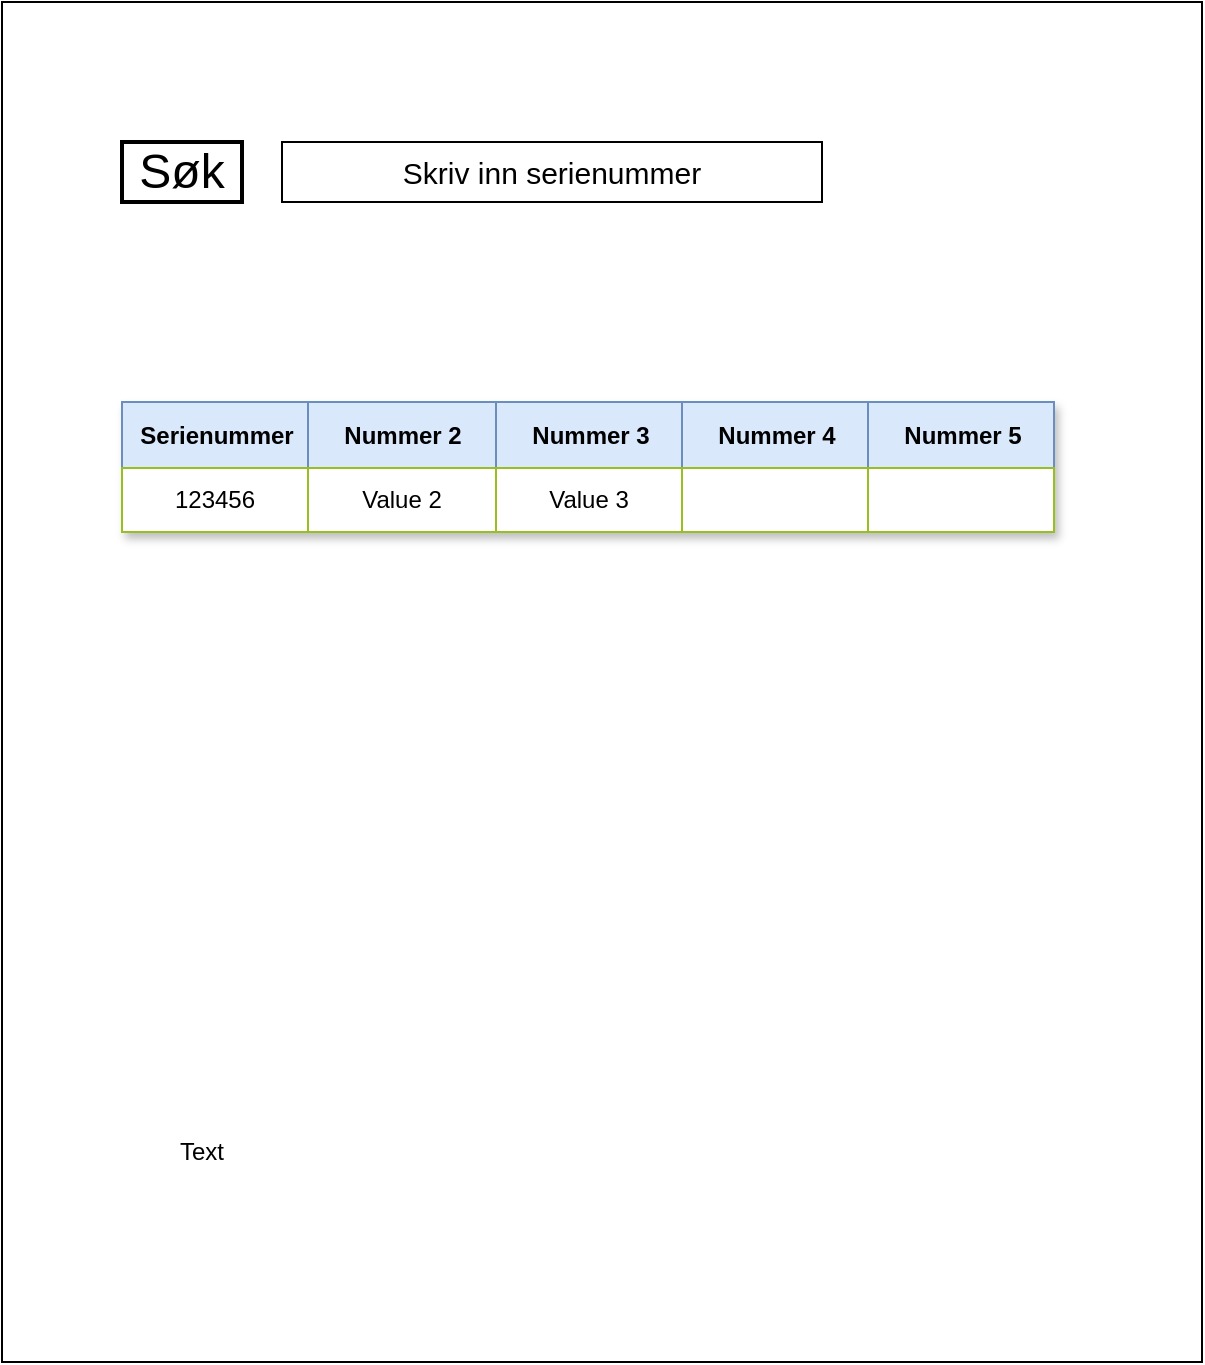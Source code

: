 <mxfile version="23.0.2" type="github">
  <diagram name="Page-1" id="Ja1u6rrKjK_c4OcnhDjC">
    <mxGraphModel dx="2074" dy="1103" grid="1" gridSize="10" guides="1" tooltips="1" connect="1" arrows="1" fold="1" page="1" pageScale="1" pageWidth="1169" pageHeight="827" math="0" shadow="0">
      <root>
        <mxCell id="0" />
        <mxCell id="1" parent="0" />
        <mxCell id="Iun9FfVoCLrFuCCZVWFo-2" value="" style="rounded=0;whiteSpace=wrap;html=1;" vertex="1" parent="1">
          <mxGeometry x="80" y="80" width="600" height="680" as="geometry" />
        </mxCell>
        <mxCell id="Iun9FfVoCLrFuCCZVWFo-3" value="&lt;font style=&quot;font-size: 24px;&quot;&gt;Søk&lt;/font&gt;" style="text;html=1;strokeColor=default;fillColor=none;align=center;verticalAlign=middle;whiteSpace=wrap;rounded=0;strokeWidth=2;" vertex="1" parent="1">
          <mxGeometry x="140" y="150" width="60" height="30" as="geometry" />
        </mxCell>
        <mxCell id="Iun9FfVoCLrFuCCZVWFo-4" value="&lt;font style=&quot;font-size: 15px;&quot;&gt;Skriv inn serienummer&lt;br&gt;&lt;/font&gt;" style="text;html=1;strokeColor=default;fillColor=none;align=center;verticalAlign=middle;whiteSpace=wrap;rounded=0;" vertex="1" parent="1">
          <mxGeometry x="220" y="150" width="270" height="30" as="geometry" />
        </mxCell>
        <mxCell id="Iun9FfVoCLrFuCCZVWFo-5" value="Text" style="text;html=1;strokeColor=none;fillColor=none;align=center;verticalAlign=middle;whiteSpace=wrap;rounded=0;" vertex="1" parent="1">
          <mxGeometry x="150" y="640" width="60" height="30" as="geometry" />
        </mxCell>
        <mxCell id="Iun9FfVoCLrFuCCZVWFo-6" value="Assets" style="childLayout=tableLayout;recursiveResize=0;strokeColor=#98bf21;fillColor=#A7C942;shadow=1;" vertex="1" parent="1">
          <mxGeometry x="140" y="280" width="466" height="65" as="geometry" />
        </mxCell>
        <mxCell id="Iun9FfVoCLrFuCCZVWFo-7" style="shape=tableRow;horizontal=0;startSize=0;swimlaneHead=0;swimlaneBody=0;top=0;left=0;bottom=0;right=0;dropTarget=0;collapsible=0;recursiveResize=0;expand=0;fontStyle=0;strokeColor=#6c8ebf;fillColor=#dae8fc;" vertex="1" parent="Iun9FfVoCLrFuCCZVWFo-6">
          <mxGeometry width="466" height="33" as="geometry" />
        </mxCell>
        <mxCell id="Iun9FfVoCLrFuCCZVWFo-8" value="Serienummer" style="connectable=0;recursiveResize=0;strokeColor=#6c8ebf;fillColor=#dae8fc;align=center;fontStyle=1;html=1;" vertex="1" parent="Iun9FfVoCLrFuCCZVWFo-7">
          <mxGeometry width="93" height="33" as="geometry">
            <mxRectangle width="93" height="33" as="alternateBounds" />
          </mxGeometry>
        </mxCell>
        <mxCell id="Iun9FfVoCLrFuCCZVWFo-9" value="Nummer 2" style="connectable=0;recursiveResize=0;strokeColor=#6c8ebf;fillColor=#dae8fc;align=center;fontStyle=1;html=1;" vertex="1" parent="Iun9FfVoCLrFuCCZVWFo-7">
          <mxGeometry x="93" width="94" height="33" as="geometry">
            <mxRectangle width="94" height="33" as="alternateBounds" />
          </mxGeometry>
        </mxCell>
        <mxCell id="Iun9FfVoCLrFuCCZVWFo-10" value="Nummer 3" style="connectable=0;recursiveResize=0;strokeColor=#6c8ebf;fillColor=#dae8fc;align=center;fontStyle=1;html=1;" vertex="1" parent="Iun9FfVoCLrFuCCZVWFo-7">
          <mxGeometry x="187" width="93" height="33" as="geometry">
            <mxRectangle width="93" height="33" as="alternateBounds" />
          </mxGeometry>
        </mxCell>
        <mxCell id="Iun9FfVoCLrFuCCZVWFo-27" value="Nummer 4" style="connectable=0;recursiveResize=0;strokeColor=#6c8ebf;fillColor=#dae8fc;align=center;fontStyle=1;html=1;" vertex="1" parent="Iun9FfVoCLrFuCCZVWFo-7">
          <mxGeometry x="280" width="93" height="33" as="geometry">
            <mxRectangle width="93" height="33" as="alternateBounds" />
          </mxGeometry>
        </mxCell>
        <mxCell id="Iun9FfVoCLrFuCCZVWFo-29" value="Nummer 5" style="connectable=0;recursiveResize=0;strokeColor=#6c8ebf;fillColor=#dae8fc;align=center;fontStyle=1;html=1;" vertex="1" parent="Iun9FfVoCLrFuCCZVWFo-7">
          <mxGeometry x="373" width="93" height="33" as="geometry">
            <mxRectangle width="93" height="33" as="alternateBounds" />
          </mxGeometry>
        </mxCell>
        <mxCell id="Iun9FfVoCLrFuCCZVWFo-11" value="" style="shape=tableRow;horizontal=0;startSize=0;swimlaneHead=0;swimlaneBody=0;top=0;left=0;bottom=0;right=0;dropTarget=0;collapsible=0;recursiveResize=0;expand=0;fontStyle=0;strokeColor=inherit;fillColor=#ffffff;" vertex="1" parent="Iun9FfVoCLrFuCCZVWFo-6">
          <mxGeometry y="33" width="466" height="32" as="geometry" />
        </mxCell>
        <mxCell id="Iun9FfVoCLrFuCCZVWFo-12" value="123456" style="connectable=0;recursiveResize=0;strokeColor=inherit;fillColor=inherit;align=center;whiteSpace=wrap;html=1;" vertex="1" parent="Iun9FfVoCLrFuCCZVWFo-11">
          <mxGeometry width="93" height="32" as="geometry">
            <mxRectangle width="93" height="32" as="alternateBounds" />
          </mxGeometry>
        </mxCell>
        <mxCell id="Iun9FfVoCLrFuCCZVWFo-13" value="Value 2" style="connectable=0;recursiveResize=0;strokeColor=inherit;fillColor=inherit;align=center;whiteSpace=wrap;html=1;" vertex="1" parent="Iun9FfVoCLrFuCCZVWFo-11">
          <mxGeometry x="93" width="94" height="32" as="geometry">
            <mxRectangle width="94" height="32" as="alternateBounds" />
          </mxGeometry>
        </mxCell>
        <mxCell id="Iun9FfVoCLrFuCCZVWFo-14" value="Value 3" style="connectable=0;recursiveResize=0;strokeColor=inherit;fillColor=inherit;align=center;whiteSpace=wrap;html=1;" vertex="1" parent="Iun9FfVoCLrFuCCZVWFo-11">
          <mxGeometry x="187" width="93" height="32" as="geometry">
            <mxRectangle width="93" height="32" as="alternateBounds" />
          </mxGeometry>
        </mxCell>
        <mxCell id="Iun9FfVoCLrFuCCZVWFo-28" style="connectable=0;recursiveResize=0;strokeColor=inherit;fillColor=inherit;align=center;whiteSpace=wrap;html=1;" vertex="1" parent="Iun9FfVoCLrFuCCZVWFo-11">
          <mxGeometry x="280" width="93" height="32" as="geometry">
            <mxRectangle width="93" height="32" as="alternateBounds" />
          </mxGeometry>
        </mxCell>
        <mxCell id="Iun9FfVoCLrFuCCZVWFo-30" style="connectable=0;recursiveResize=0;strokeColor=inherit;fillColor=inherit;align=center;whiteSpace=wrap;html=1;" vertex="1" parent="Iun9FfVoCLrFuCCZVWFo-11">
          <mxGeometry x="373" width="93" height="32" as="geometry">
            <mxRectangle width="93" height="32" as="alternateBounds" />
          </mxGeometry>
        </mxCell>
      </root>
    </mxGraphModel>
  </diagram>
</mxfile>

